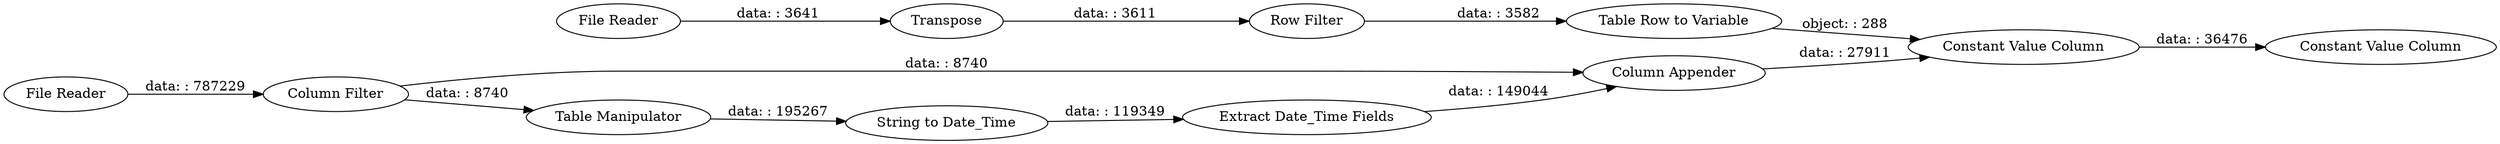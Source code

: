 digraph {
	"-1569317390121151856_243" [label="Constant Value Column"]
	"-1569317390121151856_3" [label="File Reader"]
	"-1569317390121151856_2" [label="Column Filter"]
	"-1569317390121151856_6" [label="String to Date_Time"]
	"-1569317390121151856_244" [label="Constant Value Column"]
	"-1569317390121151856_1" [label="File Reader"]
	"-1569317390121151856_241" [label="Table Row to Variable"]
	"-1569317390121151856_4" [label=Transpose]
	"-1569317390121151856_223" [label="Extract Date_Time Fields"]
	"-1569317390121151856_224" [label="Column Appender"]
	"-1569317390121151856_8" [label="Table Manipulator"]
	"-1569317390121151856_242" [label="Row Filter"]
	"-1569317390121151856_243" -> "-1569317390121151856_244" [label="data: : 36476"]
	"-1569317390121151856_2" -> "-1569317390121151856_224" [label="data: : 8740"]
	"-1569317390121151856_6" -> "-1569317390121151856_223" [label="data: : 119349"]
	"-1569317390121151856_1" -> "-1569317390121151856_2" [label="data: : 787229"]
	"-1569317390121151856_8" -> "-1569317390121151856_6" [label="data: : 195267"]
	"-1569317390121151856_224" -> "-1569317390121151856_243" [label="data: : 27911"]
	"-1569317390121151856_4" -> "-1569317390121151856_242" [label="data: : 3611"]
	"-1569317390121151856_3" -> "-1569317390121151856_4" [label="data: : 3641"]
	"-1569317390121151856_242" -> "-1569317390121151856_241" [label="data: : 3582"]
	"-1569317390121151856_241" -> "-1569317390121151856_243" [label="object: : 288"]
	"-1569317390121151856_223" -> "-1569317390121151856_224" [label="data: : 149044"]
	"-1569317390121151856_2" -> "-1569317390121151856_8" [label="data: : 8740"]
	rankdir=LR
}
